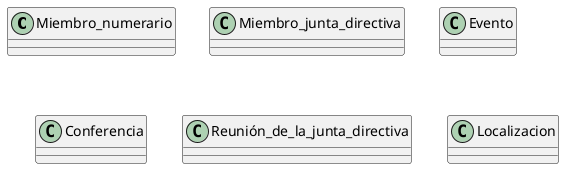 @startuml
'https://plantuml.com/sequence-diagram

class Miembro_numerario {

}

class Miembro_junta_directiva {

}

class Evento {

}

class Conferencia {

}

class Reunión_de_la_junta_directiva {

}

class Localizacion {

}



@enduml